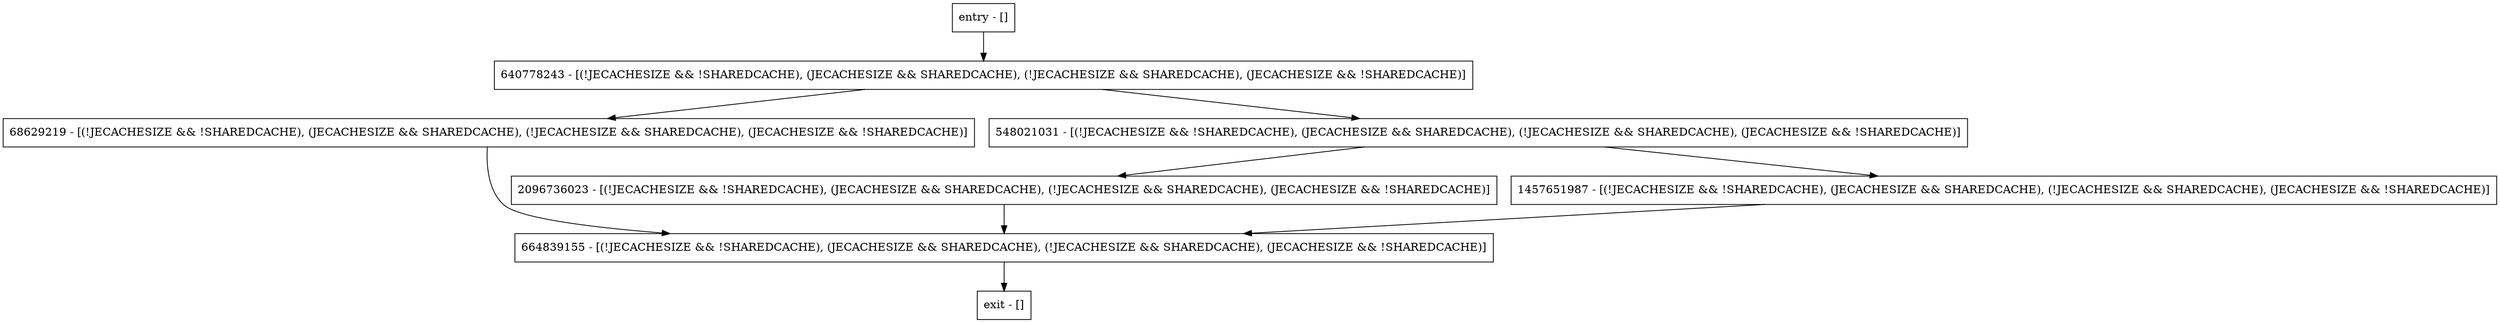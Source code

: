digraph <init> {
node [shape=record];
2096736023 [label="2096736023 - [(!JECACHESIZE && !SHAREDCACHE), (JECACHESIZE && SHAREDCACHE), (!JECACHESIZE && SHAREDCACHE), (JECACHESIZE && !SHAREDCACHE)]"];
entry [label="entry - []"];
exit [label="exit - []"];
68629219 [label="68629219 - [(!JECACHESIZE && !SHAREDCACHE), (JECACHESIZE && SHAREDCACHE), (!JECACHESIZE && SHAREDCACHE), (JECACHESIZE && !SHAREDCACHE)]"];
640778243 [label="640778243 - [(!JECACHESIZE && !SHAREDCACHE), (JECACHESIZE && SHAREDCACHE), (!JECACHESIZE && SHAREDCACHE), (JECACHESIZE && !SHAREDCACHE)]"];
1457651987 [label="1457651987 - [(!JECACHESIZE && !SHAREDCACHE), (JECACHESIZE && SHAREDCACHE), (!JECACHESIZE && SHAREDCACHE), (JECACHESIZE && !SHAREDCACHE)]"];
664839155 [label="664839155 - [(!JECACHESIZE && !SHAREDCACHE), (JECACHESIZE && SHAREDCACHE), (!JECACHESIZE && SHAREDCACHE), (JECACHESIZE && !SHAREDCACHE)]"];
548021031 [label="548021031 - [(!JECACHESIZE && !SHAREDCACHE), (JECACHESIZE && SHAREDCACHE), (!JECACHESIZE && SHAREDCACHE), (JECACHESIZE && !SHAREDCACHE)]"];
entry;
exit;
2096736023 -> 664839155;
entry -> 640778243;
68629219 -> 664839155;
640778243 -> 68629219;
640778243 -> 548021031;
1457651987 -> 664839155;
664839155 -> exit;
548021031 -> 2096736023;
548021031 -> 1457651987;
}
